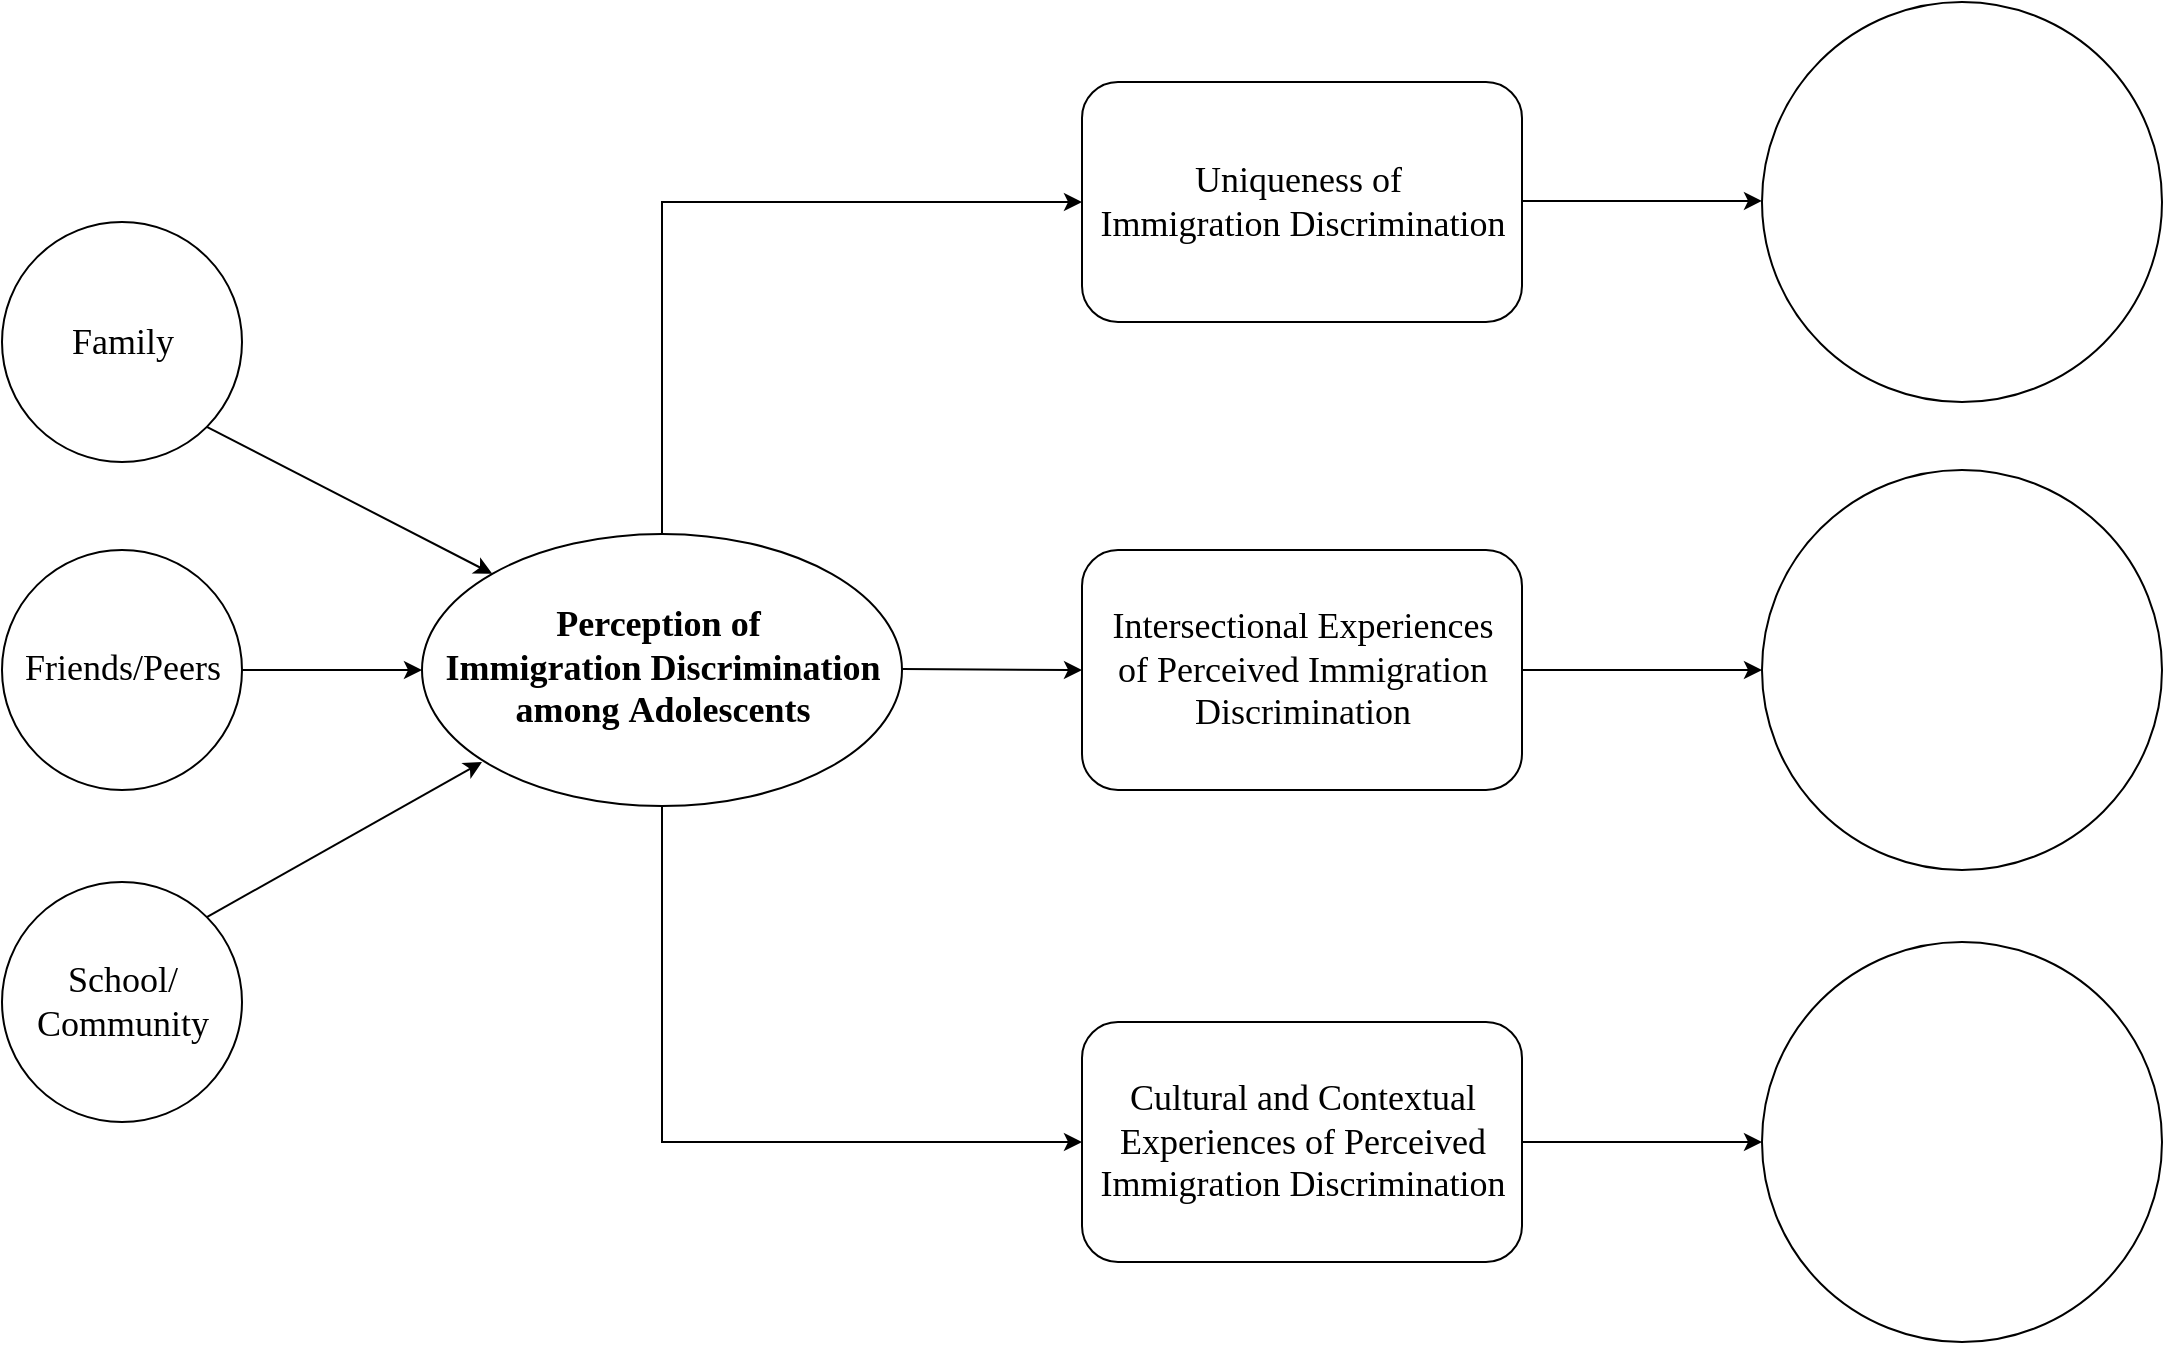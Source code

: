 <mxfile version="24.4.6" type="github">
  <diagram name="Page-1" id="T8L8l-l0xfYRDc2yPp9P">
    <mxGraphModel dx="1213" dy="776" grid="1" gridSize="10" guides="1" tooltips="1" connect="1" arrows="1" fold="1" page="1" pageScale="1" pageWidth="1169" pageHeight="827" math="0" shadow="0">
      <root>
        <mxCell id="0" />
        <mxCell id="1" parent="0" />
        <mxCell id="K7_w2QCnUeSxzUvsQyZu-1" value="" style="ellipse;whiteSpace=wrap;html=1;" vertex="1" parent="1">
          <mxGeometry x="250" y="346" width="240" height="136" as="geometry" />
        </mxCell>
        <mxCell id="K7_w2QCnUeSxzUvsQyZu-2" value="" style="ellipse;whiteSpace=wrap;html=1;aspect=fixed;" vertex="1" parent="1">
          <mxGeometry x="40" y="190" width="120" height="120" as="geometry" />
        </mxCell>
        <mxCell id="K7_w2QCnUeSxzUvsQyZu-7" value="" style="rounded=1;whiteSpace=wrap;html=1;" vertex="1" parent="1">
          <mxGeometry x="580" y="590" width="220" height="120" as="geometry" />
        </mxCell>
        <mxCell id="K7_w2QCnUeSxzUvsQyZu-8" value="" style="ellipse;whiteSpace=wrap;html=1;aspect=fixed;" vertex="1" parent="1">
          <mxGeometry x="920" y="314" width="200" height="200" as="geometry" />
        </mxCell>
        <mxCell id="K7_w2QCnUeSxzUvsQyZu-9" value="" style="ellipse;whiteSpace=wrap;html=1;aspect=fixed;" vertex="1" parent="1">
          <mxGeometry x="920" y="80" width="200" height="200" as="geometry" />
        </mxCell>
        <mxCell id="K7_w2QCnUeSxzUvsQyZu-10" value="" style="ellipse;whiteSpace=wrap;html=1;aspect=fixed;" vertex="1" parent="1">
          <mxGeometry x="920" y="550" width="200" height="200" as="geometry" />
        </mxCell>
        <mxCell id="K7_w2QCnUeSxzUvsQyZu-11" value="" style="rounded=1;whiteSpace=wrap;html=1;" vertex="1" parent="1">
          <mxGeometry x="580" y="354" width="220" height="120" as="geometry" />
        </mxCell>
        <mxCell id="K7_w2QCnUeSxzUvsQyZu-12" value="" style="rounded=1;whiteSpace=wrap;html=1;" vertex="1" parent="1">
          <mxGeometry x="580" y="120" width="220" height="120" as="geometry" />
        </mxCell>
        <mxCell id="K7_w2QCnUeSxzUvsQyZu-13" value="" style="ellipse;whiteSpace=wrap;html=1;aspect=fixed;" vertex="1" parent="1">
          <mxGeometry x="40" y="354" width="120" height="120" as="geometry" />
        </mxCell>
        <mxCell id="K7_w2QCnUeSxzUvsQyZu-14" value="" style="ellipse;whiteSpace=wrap;html=1;aspect=fixed;" vertex="1" parent="1">
          <mxGeometry x="40" y="520" width="120" height="120" as="geometry" />
        </mxCell>
        <mxCell id="K7_w2QCnUeSxzUvsQyZu-15" value="" style="endArrow=classic;html=1;rounded=0;exitX=1;exitY=0.5;exitDx=0;exitDy=0;entryX=0;entryY=0.5;entryDx=0;entryDy=0;" edge="1" parent="1" source="K7_w2QCnUeSxzUvsQyZu-11" target="K7_w2QCnUeSxzUvsQyZu-8">
          <mxGeometry width="50" height="50" relative="1" as="geometry">
            <mxPoint x="540" y="540" as="sourcePoint" />
            <mxPoint x="760" y="510" as="targetPoint" />
          </mxGeometry>
        </mxCell>
        <mxCell id="K7_w2QCnUeSxzUvsQyZu-16" value="" style="endArrow=classic;html=1;rounded=0;exitX=1;exitY=0.5;exitDx=0;exitDy=0;entryX=0;entryY=0.5;entryDx=0;entryDy=0;" edge="1" parent="1" source="K7_w2QCnUeSxzUvsQyZu-7" target="K7_w2QCnUeSxzUvsQyZu-10">
          <mxGeometry width="50" height="50" relative="1" as="geometry">
            <mxPoint x="810" y="424" as="sourcePoint" />
            <mxPoint x="930" y="424" as="targetPoint" />
          </mxGeometry>
        </mxCell>
        <mxCell id="K7_w2QCnUeSxzUvsQyZu-17" value="" style="endArrow=classic;html=1;rounded=0;exitX=1;exitY=0.5;exitDx=0;exitDy=0;entryX=0;entryY=0.5;entryDx=0;entryDy=0;" edge="1" parent="1">
          <mxGeometry width="50" height="50" relative="1" as="geometry">
            <mxPoint x="800" y="179.47" as="sourcePoint" />
            <mxPoint x="920" y="179.47" as="targetPoint" />
          </mxGeometry>
        </mxCell>
        <mxCell id="K7_w2QCnUeSxzUvsQyZu-18" value="" style="endArrow=classic;html=1;rounded=0;exitX=1;exitY=0.5;exitDx=0;exitDy=0;entryX=0;entryY=0.5;entryDx=0;entryDy=0;" edge="1" parent="1" target="K7_w2QCnUeSxzUvsQyZu-11">
          <mxGeometry width="50" height="50" relative="1" as="geometry">
            <mxPoint x="490" y="413.5" as="sourcePoint" />
            <mxPoint x="610" y="413.5" as="targetPoint" />
          </mxGeometry>
        </mxCell>
        <mxCell id="K7_w2QCnUeSxzUvsQyZu-19" value="" style="endArrow=classic;html=1;rounded=0;exitX=0.5;exitY=0;exitDx=0;exitDy=0;entryX=0;entryY=0.5;entryDx=0;entryDy=0;" edge="1" parent="1" source="K7_w2QCnUeSxzUvsQyZu-1" target="K7_w2QCnUeSxzUvsQyZu-12">
          <mxGeometry width="50" height="50" relative="1" as="geometry">
            <mxPoint x="500" y="450" as="sourcePoint" />
            <mxPoint x="550" y="400" as="targetPoint" />
            <Array as="points">
              <mxPoint x="370" y="180" />
            </Array>
          </mxGeometry>
        </mxCell>
        <mxCell id="K7_w2QCnUeSxzUvsQyZu-20" value="" style="endArrow=classic;html=1;rounded=0;exitX=0.5;exitY=1;exitDx=0;exitDy=0;entryX=0;entryY=0.5;entryDx=0;entryDy=0;" edge="1" parent="1" source="K7_w2QCnUeSxzUvsQyZu-1" target="K7_w2QCnUeSxzUvsQyZu-7">
          <mxGeometry width="50" height="50" relative="1" as="geometry">
            <mxPoint x="410" y="560" as="sourcePoint" />
            <mxPoint x="530" y="560" as="targetPoint" />
            <Array as="points">
              <mxPoint x="370" y="650" />
            </Array>
          </mxGeometry>
        </mxCell>
        <mxCell id="K7_w2QCnUeSxzUvsQyZu-22" value="" style="endArrow=classic;html=1;rounded=0;exitX=1;exitY=0.5;exitDx=0;exitDy=0;entryX=0;entryY=0.5;entryDx=0;entryDy=0;" edge="1" parent="1" source="K7_w2QCnUeSxzUvsQyZu-13" target="K7_w2QCnUeSxzUvsQyZu-1">
          <mxGeometry width="50" height="50" relative="1" as="geometry">
            <mxPoint x="330" y="470" as="sourcePoint" />
            <mxPoint x="380" y="420" as="targetPoint" />
          </mxGeometry>
        </mxCell>
        <mxCell id="K7_w2QCnUeSxzUvsQyZu-24" value="" style="endArrow=classic;html=1;rounded=0;exitX=1;exitY=0;exitDx=0;exitDy=0;" edge="1" parent="1" source="K7_w2QCnUeSxzUvsQyZu-14">
          <mxGeometry width="50" height="50" relative="1" as="geometry">
            <mxPoint x="330" y="460" as="sourcePoint" />
            <mxPoint x="280" y="460" as="targetPoint" />
          </mxGeometry>
        </mxCell>
        <mxCell id="K7_w2QCnUeSxzUvsQyZu-25" value="" style="endArrow=classic;html=1;rounded=0;exitX=1;exitY=1;exitDx=0;exitDy=0;entryX=0;entryY=0;entryDx=0;entryDy=0;" edge="1" parent="1" source="K7_w2QCnUeSxzUvsQyZu-2" target="K7_w2QCnUeSxzUvsQyZu-1">
          <mxGeometry width="50" height="50" relative="1" as="geometry">
            <mxPoint x="330" y="460" as="sourcePoint" />
            <mxPoint x="380" y="410" as="targetPoint" />
          </mxGeometry>
        </mxCell>
        <mxCell id="K7_w2QCnUeSxzUvsQyZu-26" value="&lt;font style=&quot;font-size: 18px;&quot; face=&quot;Times New Roman&quot;&gt;Perception of&amp;nbsp;&lt;/font&gt;&lt;div style=&quot;font-size: 18px;&quot;&gt;&lt;font style=&quot;font-size: 18px;&quot;&gt;&lt;font style=&quot;font-size: 18px;&quot; face=&quot;Times New Roman&quot;&gt;Immigration&amp;nbsp;&lt;/font&gt;&lt;span style=&quot;font-family: jk4Szua_Z0j4yDkiBy7d;&quot;&gt;Discrimination&lt;/span&gt;&lt;/font&gt;&lt;/div&gt;&lt;div style=&quot;font-size: 18px;&quot;&gt;&lt;font style=&quot;font-size: 18px;&quot;&gt;&lt;span style=&quot;font-family: jk4Szua_Z0j4yDkiBy7d;&quot;&gt;among&amp;nbsp;&lt;/span&gt;&lt;span style=&quot;font-family: jk4Szua_Z0j4yDkiBy7d;&quot;&gt;Adolescents&lt;/span&gt;&lt;/font&gt;&lt;/div&gt;" style="text;strokeColor=none;fillColor=none;html=1;fontSize=16;fontStyle=1;verticalAlign=middle;align=center;" vertex="1" parent="1">
          <mxGeometry x="250" y="370" width="240" height="86" as="geometry" />
        </mxCell>
        <mxCell id="K7_w2QCnUeSxzUvsQyZu-27" value="&lt;div style=&quot;font-size: 18px;&quot;&gt;&lt;font style=&quot;font-size: 18px;&quot;&gt;&lt;font face=&quot;Times New Roman&quot; style=&quot;font-size: 18px;&quot;&gt;Intersectional Experiences&lt;/font&gt;&lt;/font&gt;&lt;/div&gt;&lt;div style=&quot;font-size: 18px;&quot;&gt;&lt;font style=&quot;font-size: 18px;&quot;&gt;&lt;font face=&quot;Times New Roman&quot; style=&quot;font-size: 18px;&quot;&gt;of&amp;nbsp;&lt;/font&gt;&lt;/font&gt;&lt;font face=&quot;Times New Roman&quot;&gt;Perceived&amp;nbsp;&lt;/font&gt;&lt;font face=&quot;Times New Roman&quot;&gt;Immigration&lt;/font&gt;&lt;/div&gt;&lt;div style=&quot;font-size: 18px;&quot;&gt;&lt;span style=&quot;font-family: jk4Szua_Z0j4yDkiBy7d;&quot;&gt;Discrimination&lt;/span&gt;&lt;/div&gt;" style="text;strokeColor=none;fillColor=none;html=1;fontSize=16;fontStyle=0;verticalAlign=middle;align=center;" vertex="1" parent="1">
          <mxGeometry x="585" y="371" width="210" height="86" as="geometry" />
        </mxCell>
        <mxCell id="K7_w2QCnUeSxzUvsQyZu-28" value="&lt;font face=&quot;Times New Roman&quot; style=&quot;font-size: 18px;&quot;&gt;Family&lt;/font&gt;" style="text;strokeColor=none;fillColor=none;html=1;fontSize=16;fontStyle=0;verticalAlign=middle;align=center;" vertex="1" parent="1">
          <mxGeometry x="55" y="227" width="90" height="46" as="geometry" />
        </mxCell>
        <mxCell id="K7_w2QCnUeSxzUvsQyZu-29" value="&lt;font face=&quot;Times New Roman&quot; style=&quot;font-size: 18px;&quot;&gt;Friends/Peers&lt;/font&gt;" style="text;strokeColor=none;fillColor=none;html=1;fontSize=16;fontStyle=0;verticalAlign=middle;align=center;" vertex="1" parent="1">
          <mxGeometry x="55" y="390" width="90" height="46" as="geometry" />
        </mxCell>
        <mxCell id="K7_w2QCnUeSxzUvsQyZu-30" value="&lt;font face=&quot;Times New Roman&quot; style=&quot;font-size: 18px;&quot;&gt;School/&lt;/font&gt;&lt;div&gt;&lt;font face=&quot;Times New Roman&quot; style=&quot;font-size: 18px;&quot;&gt;Community&lt;/font&gt;&lt;/div&gt;" style="text;strokeColor=none;fillColor=none;html=1;fontSize=16;fontStyle=0;verticalAlign=middle;align=center;" vertex="1" parent="1">
          <mxGeometry x="55" y="557" width="90" height="46" as="geometry" />
        </mxCell>
        <mxCell id="K7_w2QCnUeSxzUvsQyZu-31" value="&lt;div style=&quot;font-size: 18px;&quot;&gt;&lt;font style=&quot;font-size: 18px;&quot;&gt;&lt;font face=&quot;Times New Roman&quot; style=&quot;font-size: 18px;&quot;&gt;Uniqueness&amp;nbsp;&lt;/font&gt;&lt;/font&gt;&lt;font face=&quot;Times New Roman&quot;&gt;of&lt;/font&gt;&lt;font face=&quot;Times New Roman&quot;&gt;&amp;nbsp;&lt;/font&gt;&lt;/div&gt;&lt;div style=&quot;font-size: 18px;&quot;&gt;&lt;font face=&quot;Times New Roman&quot;&gt;Immigration&amp;nbsp;&lt;/font&gt;&lt;span style=&quot;font-family: jk4Szua_Z0j4yDkiBy7d;&quot;&gt;Discrimination&lt;/span&gt;&lt;/div&gt;" style="text;strokeColor=none;fillColor=none;html=1;fontSize=16;fontStyle=0;verticalAlign=middle;align=center;" vertex="1" parent="1">
          <mxGeometry x="585" y="137" width="210" height="86" as="geometry" />
        </mxCell>
        <mxCell id="K7_w2QCnUeSxzUvsQyZu-32" value="&lt;div style=&quot;font-size: 18px;&quot;&gt;&lt;font style=&quot;font-size: 18px;&quot;&gt;&lt;font face=&quot;Times New Roman&quot; style=&quot;font-size: 18px;&quot;&gt;Cultural and Contextual&lt;/font&gt;&lt;/font&gt;&lt;/div&gt;&lt;div style=&quot;font-size: 18px;&quot;&gt;&lt;font style=&quot;font-size: 18px;&quot;&gt;&lt;font face=&quot;Times New Roman&quot; style=&quot;font-size: 18px;&quot;&gt;Experiences&amp;nbsp;&lt;/font&gt;&lt;/font&gt;&lt;font face=&quot;Times New Roman&quot;&gt;of&amp;nbsp;&lt;/font&gt;&lt;font face=&quot;Times New Roman&quot;&gt;Perceived&lt;/font&gt;&lt;/div&gt;&lt;div style=&quot;font-size: 18px;&quot;&gt;&lt;font face=&quot;Times New Roman&quot;&gt;Immigration&amp;nbsp;&lt;/font&gt;&lt;span style=&quot;font-family: jk4Szua_Z0j4yDkiBy7d;&quot;&gt;Discrimination&lt;/span&gt;&lt;/div&gt;" style="text;strokeColor=none;fillColor=none;html=1;fontSize=16;fontStyle=0;verticalAlign=middle;align=center;" vertex="1" parent="1">
          <mxGeometry x="585" y="607" width="210" height="86" as="geometry" />
        </mxCell>
      </root>
    </mxGraphModel>
  </diagram>
</mxfile>
